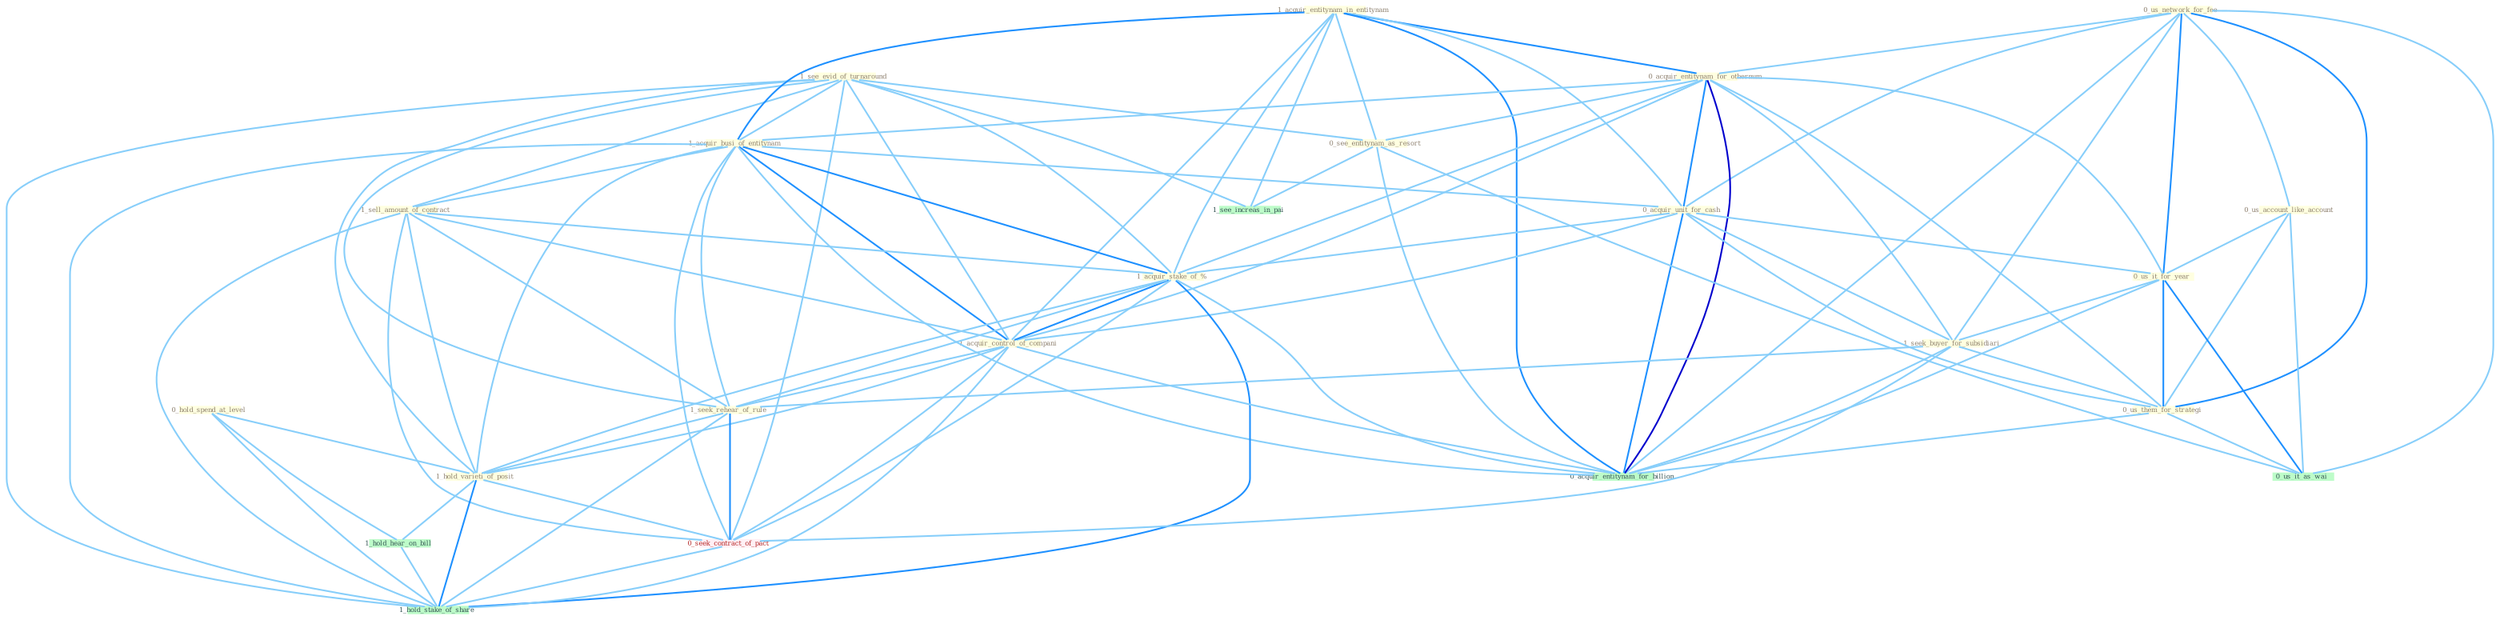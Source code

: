 Graph G{ 
    node
    [shape=polygon,style=filled,width=.5,height=.06,color="#BDFCC9",fixedsize=true,fontsize=4,
    fontcolor="#2f4f4f"];
    {node
    [color="#ffffe0", fontcolor="#8b7d6b"] "1_see_evid_of_turnaround " "0_us_network_for_fee " "0_us_account_like_account " "0_hold_spend_at_level " "1_acquir_entitynam_in_entitynam " "0_acquir_entitynam_for_othernum " "1_acquir_busi_of_entitynam " "0_acquir_unit_for_cash " "0_us_it_for_year " "1_sell_amount_of_contract " "1_acquir_stake_of_% " "1_seek_buyer_for_subsidiari " "1_acquir_control_of_compani " "1_seek_rehear_of_rule " "0_us_them_for_strategi " "0_see_entitynam_as_resort " "1_hold_varieti_of_posit "}
{node [color="#fff0f5", fontcolor="#b22222"] "0_seek_contract_of_pact "}
edge [color="#B0E2FF"];

	"1_see_evid_of_turnaround " -- "1_acquir_busi_of_entitynam " [w="1", color="#87cefa" ];
	"1_see_evid_of_turnaround " -- "1_sell_amount_of_contract " [w="1", color="#87cefa" ];
	"1_see_evid_of_turnaround " -- "1_acquir_stake_of_% " [w="1", color="#87cefa" ];
	"1_see_evid_of_turnaround " -- "1_acquir_control_of_compani " [w="1", color="#87cefa" ];
	"1_see_evid_of_turnaround " -- "1_seek_rehear_of_rule " [w="1", color="#87cefa" ];
	"1_see_evid_of_turnaround " -- "0_see_entitynam_as_resort " [w="1", color="#87cefa" ];
	"1_see_evid_of_turnaround " -- "1_hold_varieti_of_posit " [w="1", color="#87cefa" ];
	"1_see_evid_of_turnaround " -- "0_seek_contract_of_pact " [w="1", color="#87cefa" ];
	"1_see_evid_of_turnaround " -- "1_see_increas_in_pai " [w="1", color="#87cefa" ];
	"1_see_evid_of_turnaround " -- "1_hold_stake_of_share " [w="1", color="#87cefa" ];
	"0_us_network_for_fee " -- "0_us_account_like_account " [w="1", color="#87cefa" ];
	"0_us_network_for_fee " -- "0_acquir_entitynam_for_othernum " [w="1", color="#87cefa" ];
	"0_us_network_for_fee " -- "0_acquir_unit_for_cash " [w="1", color="#87cefa" ];
	"0_us_network_for_fee " -- "0_us_it_for_year " [w="2", color="#1e90ff" , len=0.8];
	"0_us_network_for_fee " -- "1_seek_buyer_for_subsidiari " [w="1", color="#87cefa" ];
	"0_us_network_for_fee " -- "0_us_them_for_strategi " [w="2", color="#1e90ff" , len=0.8];
	"0_us_network_for_fee " -- "0_us_it_as_wai " [w="1", color="#87cefa" ];
	"0_us_network_for_fee " -- "0_acquir_entitynam_for_billion " [w="1", color="#87cefa" ];
	"0_us_account_like_account " -- "0_us_it_for_year " [w="1", color="#87cefa" ];
	"0_us_account_like_account " -- "0_us_them_for_strategi " [w="1", color="#87cefa" ];
	"0_us_account_like_account " -- "0_us_it_as_wai " [w="1", color="#87cefa" ];
	"0_hold_spend_at_level " -- "1_hold_varieti_of_posit " [w="1", color="#87cefa" ];
	"0_hold_spend_at_level " -- "1_hold_hear_on_bill " [w="1", color="#87cefa" ];
	"0_hold_spend_at_level " -- "1_hold_stake_of_share " [w="1", color="#87cefa" ];
	"1_acquir_entitynam_in_entitynam " -- "0_acquir_entitynam_for_othernum " [w="2", color="#1e90ff" , len=0.8];
	"1_acquir_entitynam_in_entitynam " -- "1_acquir_busi_of_entitynam " [w="2", color="#1e90ff" , len=0.8];
	"1_acquir_entitynam_in_entitynam " -- "0_acquir_unit_for_cash " [w="1", color="#87cefa" ];
	"1_acquir_entitynam_in_entitynam " -- "1_acquir_stake_of_% " [w="1", color="#87cefa" ];
	"1_acquir_entitynam_in_entitynam " -- "1_acquir_control_of_compani " [w="1", color="#87cefa" ];
	"1_acquir_entitynam_in_entitynam " -- "0_see_entitynam_as_resort " [w="1", color="#87cefa" ];
	"1_acquir_entitynam_in_entitynam " -- "0_acquir_entitynam_for_billion " [w="2", color="#1e90ff" , len=0.8];
	"1_acquir_entitynam_in_entitynam " -- "1_see_increas_in_pai " [w="1", color="#87cefa" ];
	"0_acquir_entitynam_for_othernum " -- "1_acquir_busi_of_entitynam " [w="1", color="#87cefa" ];
	"0_acquir_entitynam_for_othernum " -- "0_acquir_unit_for_cash " [w="2", color="#1e90ff" , len=0.8];
	"0_acquir_entitynam_for_othernum " -- "0_us_it_for_year " [w="1", color="#87cefa" ];
	"0_acquir_entitynam_for_othernum " -- "1_acquir_stake_of_% " [w="1", color="#87cefa" ];
	"0_acquir_entitynam_for_othernum " -- "1_seek_buyer_for_subsidiari " [w="1", color="#87cefa" ];
	"0_acquir_entitynam_for_othernum " -- "1_acquir_control_of_compani " [w="1", color="#87cefa" ];
	"0_acquir_entitynam_for_othernum " -- "0_us_them_for_strategi " [w="1", color="#87cefa" ];
	"0_acquir_entitynam_for_othernum " -- "0_see_entitynam_as_resort " [w="1", color="#87cefa" ];
	"0_acquir_entitynam_for_othernum " -- "0_acquir_entitynam_for_billion " [w="3", color="#0000cd" , len=0.6];
	"1_acquir_busi_of_entitynam " -- "0_acquir_unit_for_cash " [w="1", color="#87cefa" ];
	"1_acquir_busi_of_entitynam " -- "1_sell_amount_of_contract " [w="1", color="#87cefa" ];
	"1_acquir_busi_of_entitynam " -- "1_acquir_stake_of_% " [w="2", color="#1e90ff" , len=0.8];
	"1_acquir_busi_of_entitynam " -- "1_acquir_control_of_compani " [w="2", color="#1e90ff" , len=0.8];
	"1_acquir_busi_of_entitynam " -- "1_seek_rehear_of_rule " [w="1", color="#87cefa" ];
	"1_acquir_busi_of_entitynam " -- "1_hold_varieti_of_posit " [w="1", color="#87cefa" ];
	"1_acquir_busi_of_entitynam " -- "0_seek_contract_of_pact " [w="1", color="#87cefa" ];
	"1_acquir_busi_of_entitynam " -- "0_acquir_entitynam_for_billion " [w="1", color="#87cefa" ];
	"1_acquir_busi_of_entitynam " -- "1_hold_stake_of_share " [w="1", color="#87cefa" ];
	"0_acquir_unit_for_cash " -- "0_us_it_for_year " [w="1", color="#87cefa" ];
	"0_acquir_unit_for_cash " -- "1_acquir_stake_of_% " [w="1", color="#87cefa" ];
	"0_acquir_unit_for_cash " -- "1_seek_buyer_for_subsidiari " [w="1", color="#87cefa" ];
	"0_acquir_unit_for_cash " -- "1_acquir_control_of_compani " [w="1", color="#87cefa" ];
	"0_acquir_unit_for_cash " -- "0_us_them_for_strategi " [w="1", color="#87cefa" ];
	"0_acquir_unit_for_cash " -- "0_acquir_entitynam_for_billion " [w="2", color="#1e90ff" , len=0.8];
	"0_us_it_for_year " -- "1_seek_buyer_for_subsidiari " [w="1", color="#87cefa" ];
	"0_us_it_for_year " -- "0_us_them_for_strategi " [w="2", color="#1e90ff" , len=0.8];
	"0_us_it_for_year " -- "0_us_it_as_wai " [w="2", color="#1e90ff" , len=0.8];
	"0_us_it_for_year " -- "0_acquir_entitynam_for_billion " [w="1", color="#87cefa" ];
	"1_sell_amount_of_contract " -- "1_acquir_stake_of_% " [w="1", color="#87cefa" ];
	"1_sell_amount_of_contract " -- "1_acquir_control_of_compani " [w="1", color="#87cefa" ];
	"1_sell_amount_of_contract " -- "1_seek_rehear_of_rule " [w="1", color="#87cefa" ];
	"1_sell_amount_of_contract " -- "1_hold_varieti_of_posit " [w="1", color="#87cefa" ];
	"1_sell_amount_of_contract " -- "0_seek_contract_of_pact " [w="1", color="#87cefa" ];
	"1_sell_amount_of_contract " -- "1_hold_stake_of_share " [w="1", color="#87cefa" ];
	"1_acquir_stake_of_% " -- "1_acquir_control_of_compani " [w="2", color="#1e90ff" , len=0.8];
	"1_acquir_stake_of_% " -- "1_seek_rehear_of_rule " [w="1", color="#87cefa" ];
	"1_acquir_stake_of_% " -- "1_hold_varieti_of_posit " [w="1", color="#87cefa" ];
	"1_acquir_stake_of_% " -- "0_seek_contract_of_pact " [w="1", color="#87cefa" ];
	"1_acquir_stake_of_% " -- "0_acquir_entitynam_for_billion " [w="1", color="#87cefa" ];
	"1_acquir_stake_of_% " -- "1_hold_stake_of_share " [w="2", color="#1e90ff" , len=0.8];
	"1_seek_buyer_for_subsidiari " -- "1_seek_rehear_of_rule " [w="1", color="#87cefa" ];
	"1_seek_buyer_for_subsidiari " -- "0_us_them_for_strategi " [w="1", color="#87cefa" ];
	"1_seek_buyer_for_subsidiari " -- "0_seek_contract_of_pact " [w="1", color="#87cefa" ];
	"1_seek_buyer_for_subsidiari " -- "0_acquir_entitynam_for_billion " [w="1", color="#87cefa" ];
	"1_acquir_control_of_compani " -- "1_seek_rehear_of_rule " [w="1", color="#87cefa" ];
	"1_acquir_control_of_compani " -- "1_hold_varieti_of_posit " [w="1", color="#87cefa" ];
	"1_acquir_control_of_compani " -- "0_seek_contract_of_pact " [w="1", color="#87cefa" ];
	"1_acquir_control_of_compani " -- "0_acquir_entitynam_for_billion " [w="1", color="#87cefa" ];
	"1_acquir_control_of_compani " -- "1_hold_stake_of_share " [w="1", color="#87cefa" ];
	"1_seek_rehear_of_rule " -- "1_hold_varieti_of_posit " [w="1", color="#87cefa" ];
	"1_seek_rehear_of_rule " -- "0_seek_contract_of_pact " [w="2", color="#1e90ff" , len=0.8];
	"1_seek_rehear_of_rule " -- "1_hold_stake_of_share " [w="1", color="#87cefa" ];
	"0_us_them_for_strategi " -- "0_us_it_as_wai " [w="1", color="#87cefa" ];
	"0_us_them_for_strategi " -- "0_acquir_entitynam_for_billion " [w="1", color="#87cefa" ];
	"0_see_entitynam_as_resort " -- "0_us_it_as_wai " [w="1", color="#87cefa" ];
	"0_see_entitynam_as_resort " -- "0_acquir_entitynam_for_billion " [w="1", color="#87cefa" ];
	"0_see_entitynam_as_resort " -- "1_see_increas_in_pai " [w="1", color="#87cefa" ];
	"1_hold_varieti_of_posit " -- "0_seek_contract_of_pact " [w="1", color="#87cefa" ];
	"1_hold_varieti_of_posit " -- "1_hold_hear_on_bill " [w="1", color="#87cefa" ];
	"1_hold_varieti_of_posit " -- "1_hold_stake_of_share " [w="2", color="#1e90ff" , len=0.8];
	"0_seek_contract_of_pact " -- "1_hold_stake_of_share " [w="1", color="#87cefa" ];
	"1_hold_hear_on_bill " -- "1_hold_stake_of_share " [w="1", color="#87cefa" ];
}